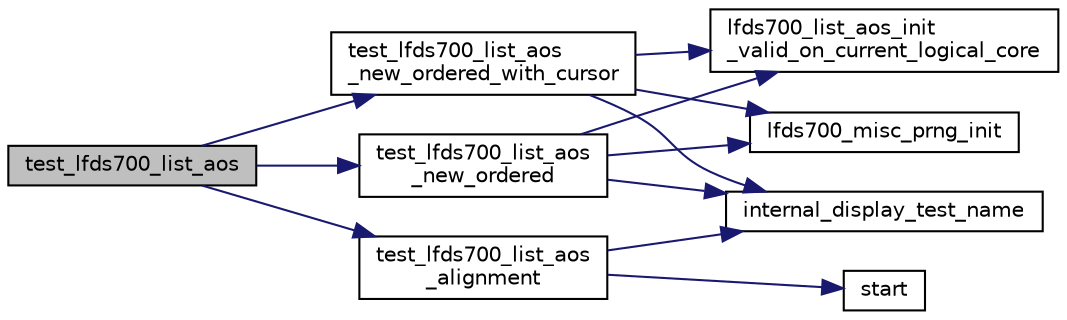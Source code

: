 digraph "test_lfds700_list_aos"
{
 // LATEX_PDF_SIZE
  edge [fontname="Helvetica",fontsize="10",labelfontname="Helvetica",labelfontsize="10"];
  node [fontname="Helvetica",fontsize="10",shape=record];
  rankdir="LR";
  Node1 [label="test_lfds700_list_aos",height=0.2,width=0.4,color="black", fillcolor="grey75", style="filled", fontcolor="black",tooltip=" "];
  Node1 -> Node2 [color="midnightblue",fontsize="10",style="solid",fontname="Helvetica"];
  Node2 [label="test_lfds700_list_aos\l_alignment",height=0.2,width=0.4,color="black", fillcolor="white", style="filled",URL="$liblfds7_80_80_2test_2src_2internal_8h.html#a30ef4c910c1f176cbeb1b7185b439b6f",tooltip=" "];
  Node2 -> Node3 [color="midnightblue",fontsize="10",style="solid",fontname="Helvetica"];
  Node3 [label="internal_display_test_name",height=0.2,width=0.4,color="black", fillcolor="white", style="filled",URL="$liblfds6_81_81_2test_2src_2internal_8h.html#aefa00ae6482f53425ee23fe999fafd46",tooltip=" "];
  Node2 -> Node4 [color="midnightblue",fontsize="10",style="solid",fontname="Helvetica"];
  Node4 [label="start",height=0.2,width=0.4,color="black", fillcolor="white", style="filled",URL="$cli_8h.html#ac7c3a7ed65f6223cb1f3413a16a17b8b",tooltip=" "];
  Node1 -> Node5 [color="midnightblue",fontsize="10",style="solid",fontname="Helvetica"];
  Node5 [label="test_lfds700_list_aos\l_new_ordered",height=0.2,width=0.4,color="black", fillcolor="white", style="filled",URL="$liblfds7_80_80_2test_2src_2internal_8h.html#aac4cc12e59b9a8af7ca670e503b87f03",tooltip=" "];
  Node5 -> Node3 [color="midnightblue",fontsize="10",style="solid",fontname="Helvetica"];
  Node5 -> Node6 [color="midnightblue",fontsize="10",style="solid",fontname="Helvetica"];
  Node6 [label="lfds700_list_aos_init\l_valid_on_current_logical_core",height=0.2,width=0.4,color="black", fillcolor="white", style="filled",URL="$lfds700__list__addonly__ordered__singlylinked_8h.html#ab1d4cd516d39f25e2b2695eff802c968",tooltip=" "];
  Node5 -> Node7 [color="midnightblue",fontsize="10",style="solid",fontname="Helvetica"];
  Node7 [label="lfds700_misc_prng_init",height=0.2,width=0.4,color="black", fillcolor="white", style="filled",URL="$lfds700__misc_8h.html#a7e04616cfdaac388cf2490d78fb4ea70",tooltip=" "];
  Node1 -> Node8 [color="midnightblue",fontsize="10",style="solid",fontname="Helvetica"];
  Node8 [label="test_lfds700_list_aos\l_new_ordered_with_cursor",height=0.2,width=0.4,color="black", fillcolor="white", style="filled",URL="$liblfds7_80_80_2test_2src_2internal_8h.html#abab1748c169bc16c38dd4ce44a538736",tooltip=" "];
  Node8 -> Node3 [color="midnightblue",fontsize="10",style="solid",fontname="Helvetica"];
  Node8 -> Node6 [color="midnightblue",fontsize="10",style="solid",fontname="Helvetica"];
  Node8 -> Node7 [color="midnightblue",fontsize="10",style="solid",fontname="Helvetica"];
}
